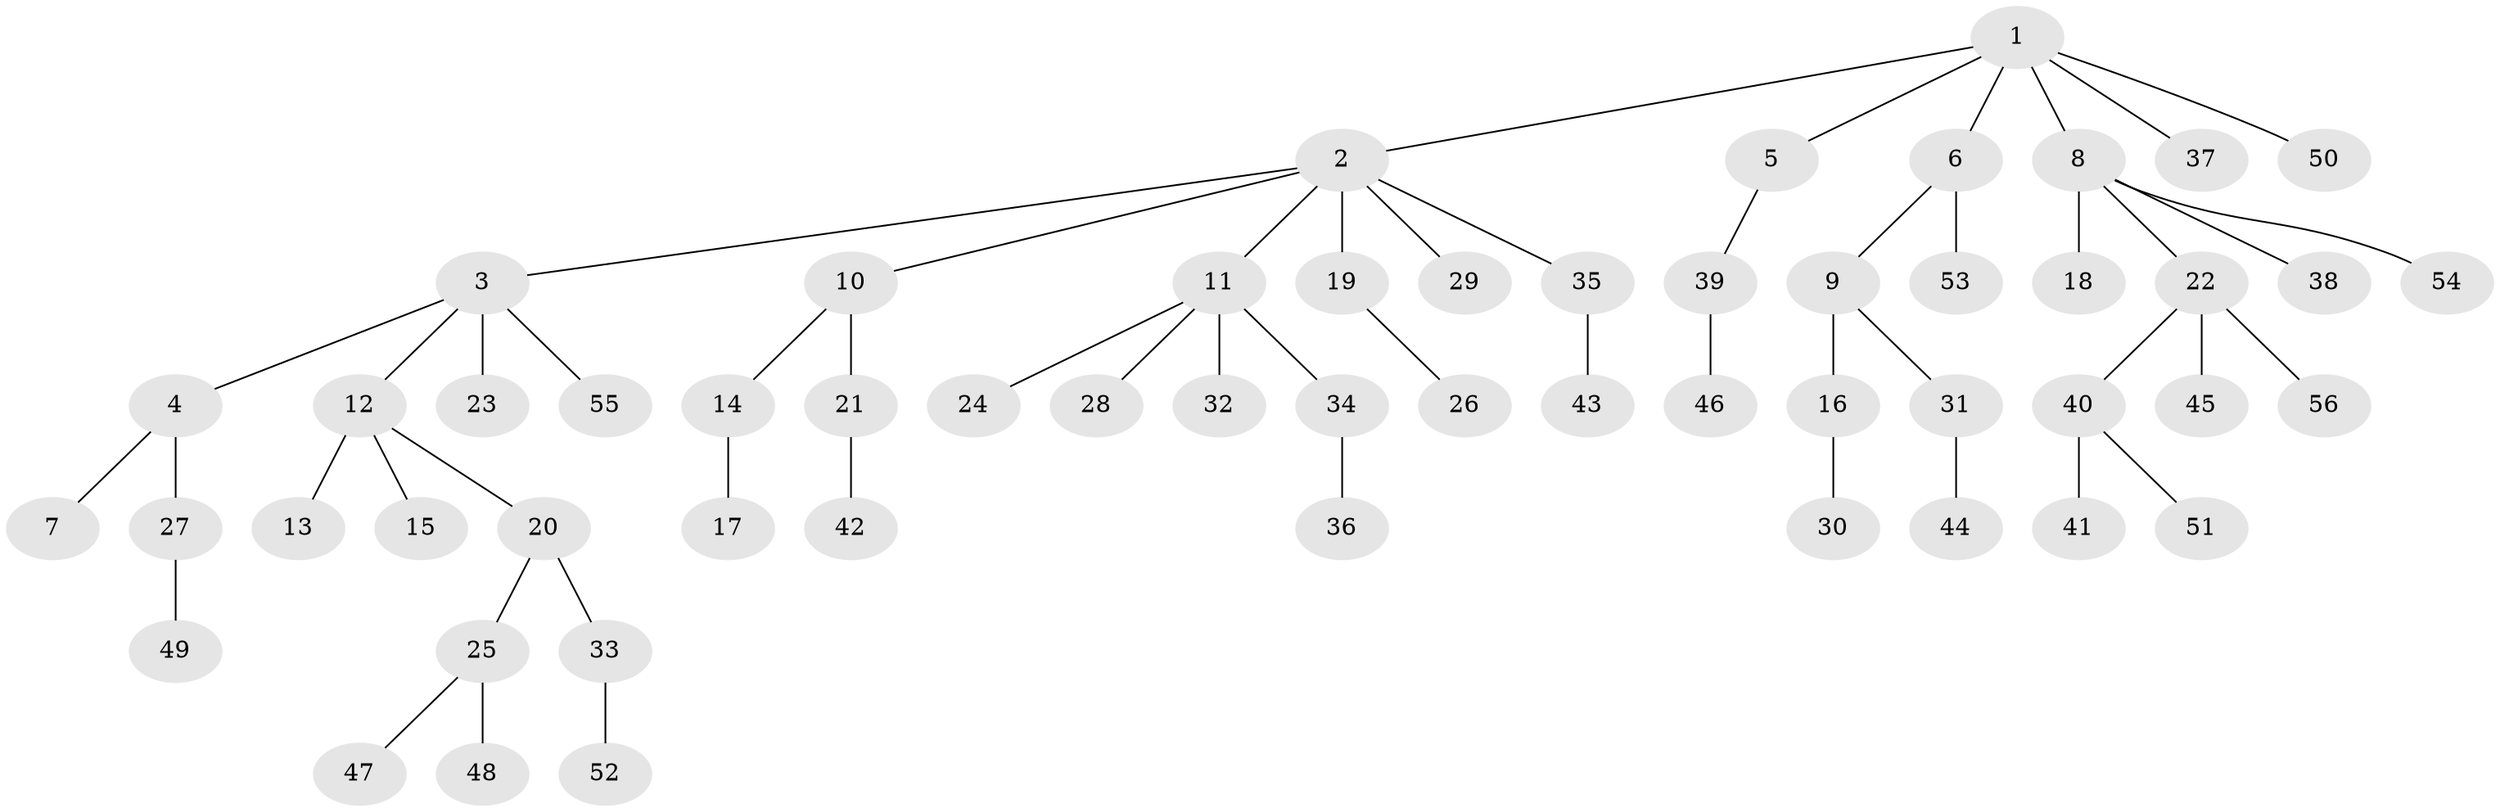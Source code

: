 // Generated by graph-tools (version 1.1) at 2025/11/02/27/25 16:11:26]
// undirected, 56 vertices, 55 edges
graph export_dot {
graph [start="1"]
  node [color=gray90,style=filled];
  1;
  2;
  3;
  4;
  5;
  6;
  7;
  8;
  9;
  10;
  11;
  12;
  13;
  14;
  15;
  16;
  17;
  18;
  19;
  20;
  21;
  22;
  23;
  24;
  25;
  26;
  27;
  28;
  29;
  30;
  31;
  32;
  33;
  34;
  35;
  36;
  37;
  38;
  39;
  40;
  41;
  42;
  43;
  44;
  45;
  46;
  47;
  48;
  49;
  50;
  51;
  52;
  53;
  54;
  55;
  56;
  1 -- 2;
  1 -- 5;
  1 -- 6;
  1 -- 8;
  1 -- 37;
  1 -- 50;
  2 -- 3;
  2 -- 10;
  2 -- 11;
  2 -- 19;
  2 -- 29;
  2 -- 35;
  3 -- 4;
  3 -- 12;
  3 -- 23;
  3 -- 55;
  4 -- 7;
  4 -- 27;
  5 -- 39;
  6 -- 9;
  6 -- 53;
  8 -- 18;
  8 -- 22;
  8 -- 38;
  8 -- 54;
  9 -- 16;
  9 -- 31;
  10 -- 14;
  10 -- 21;
  11 -- 24;
  11 -- 28;
  11 -- 32;
  11 -- 34;
  12 -- 13;
  12 -- 15;
  12 -- 20;
  14 -- 17;
  16 -- 30;
  19 -- 26;
  20 -- 25;
  20 -- 33;
  21 -- 42;
  22 -- 40;
  22 -- 45;
  22 -- 56;
  25 -- 47;
  25 -- 48;
  27 -- 49;
  31 -- 44;
  33 -- 52;
  34 -- 36;
  35 -- 43;
  39 -- 46;
  40 -- 41;
  40 -- 51;
}
